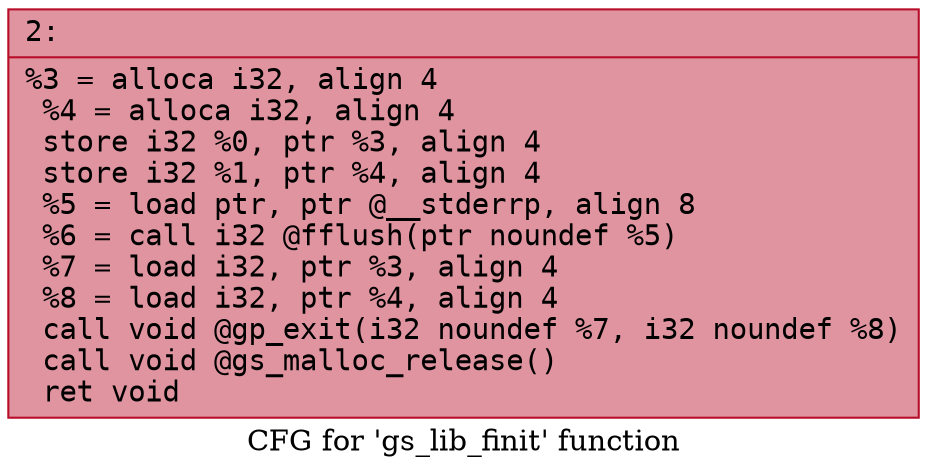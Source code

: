 digraph "CFG for 'gs_lib_finit' function" {
	label="CFG for 'gs_lib_finit' function";

	Node0x60000060e170 [shape=record,color="#b70d28ff", style=filled, fillcolor="#b70d2870" fontname="Courier",label="{2:\l|  %3 = alloca i32, align 4\l  %4 = alloca i32, align 4\l  store i32 %0, ptr %3, align 4\l  store i32 %1, ptr %4, align 4\l  %5 = load ptr, ptr @__stderrp, align 8\l  %6 = call i32 @fflush(ptr noundef %5)\l  %7 = load i32, ptr %3, align 4\l  %8 = load i32, ptr %4, align 4\l  call void @gp_exit(i32 noundef %7, i32 noundef %8)\l  call void @gs_malloc_release()\l  ret void\l}"];
}
